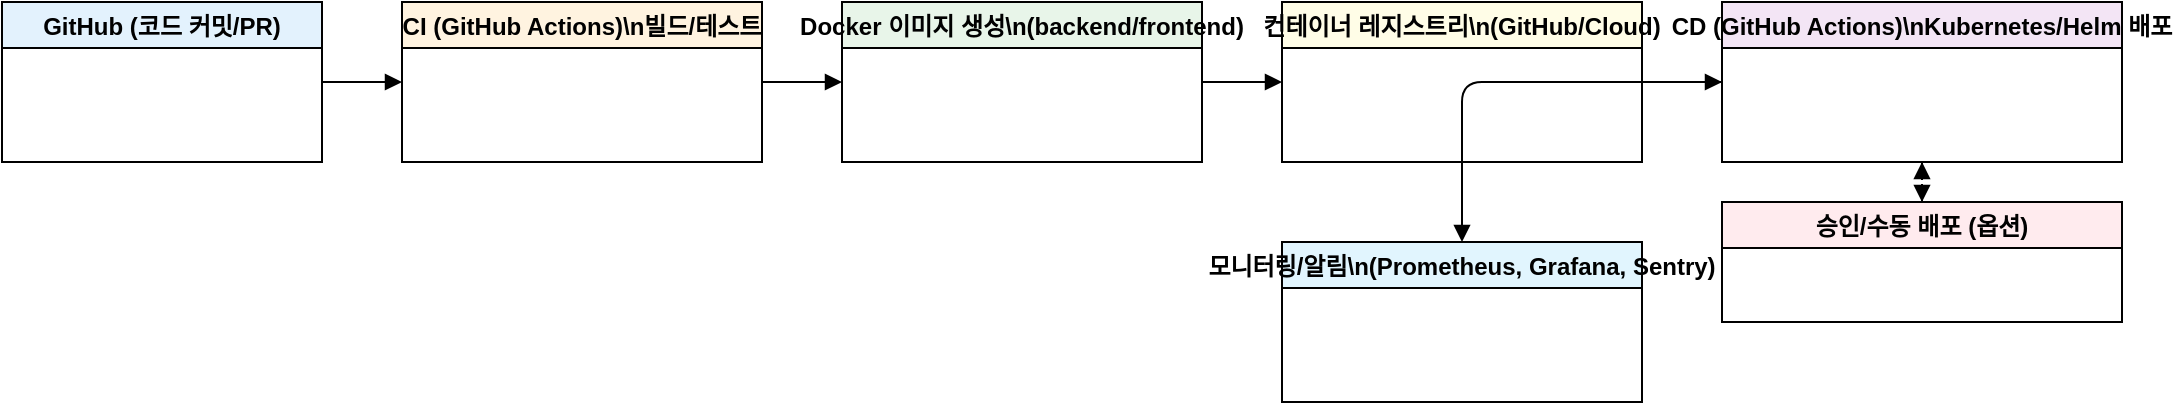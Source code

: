 <mxfile version="27.1.6" pages="2">
  <diagram name="CI/CD Pipeline" id="0">
    <mxGraphModel dx="1236" dy="744" grid="1" gridSize="10" guides="1" tooltips="1" connect="1" arrows="1" fold="1" page="1" pageScale="1" pageWidth="1200" pageHeight="800" math="0" shadow="0">
      <root>
        <mxCell id="0" />
        <mxCell id="1" parent="0" />
        <mxCell id="commit" value="GitHub (코드 커밋/PR)" style="swimlane;fillColor=#E3F2FD;" parent="1" vertex="1">
          <mxGeometry x="60" y="120" width="160" height="80" as="geometry" />
        </mxCell>
        <mxCell id="ci" value="CI (GitHub Actions)\n빌드/테스트" style="swimlane;fillColor=#FFF3E0;" parent="1" vertex="1">
          <mxGeometry x="260" y="120" width="180" height="80" as="geometry" />
        </mxCell>
        <mxCell id="docker" value="Docker 이미지 생성\n(backend/frontend)" style="swimlane;fillColor=#E8F5E9;" parent="1" vertex="1">
          <mxGeometry x="480" y="120" width="180" height="80" as="geometry" />
        </mxCell>
        <mxCell id="registry" value="컨테이너 레지스트리\n(GitHub/Cloud)" style="swimlane;fillColor=#FFFDE7;" parent="1" vertex="1">
          <mxGeometry x="700" y="120" width="180" height="80" as="geometry" />
        </mxCell>
        <mxCell id="cd" value="CD (GitHub Actions)\nKubernetes/Helm 배포" style="swimlane;fillColor=#F3E5F5;" parent="1" vertex="1">
          <mxGeometry x="920" y="120" width="200" height="80" as="geometry" />
        </mxCell>
        <mxCell id="approval" value="승인/수동 배포 (옵션)" style="swimlane;fillColor=#FFEBEE;" parent="1" vertex="1">
          <mxGeometry x="920" y="220" width="200" height="60" as="geometry" />
        </mxCell>
        <mxCell id="monitor" value="모니터링/알림\n(Prometheus, Grafana, Sentry)" style="swimlane;fillColor=#E1F5FE;" parent="1" vertex="1">
          <mxGeometry x="700" y="240" width="180" height="80" as="geometry" />
        </mxCell>
        <mxCell id="e1" style="edgeStyle=orthogonalEdgeStyle;endArrow=block;endFill=1;" parent="1" source="commit" target="ci" edge="1">
          <mxGeometry relative="1" as="geometry" />
        </mxCell>
        <mxCell id="e2" style="edgeStyle=orthogonalEdgeStyle;endArrow=block;endFill=1;" parent="1" source="ci" target="docker" edge="1">
          <mxGeometry relative="1" as="geometry" />
        </mxCell>
        <mxCell id="e3" style="edgeStyle=orthogonalEdgeStyle;endArrow=block;endFill=1;" parent="1" source="docker" target="registry" edge="1">
          <mxGeometry relative="1" as="geometry" />
        </mxCell>
        <mxCell id="e4" style="edgeStyle=orthogonalEdgeStyle;endArrow=block;endFill=1;" parent="1" source="registry" target="cd" edge="1">
          <mxGeometry relative="1" as="geometry" />
        </mxCell>
        <mxCell id="e5" style="edgeStyle=orthogonalEdgeStyle;endArrow=block;endFill=1;" parent="1" source="cd" target="monitor" edge="1">
          <mxGeometry relative="1" as="geometry" />
        </mxCell>
        <mxCell id="e6" style="edgeStyle=orthogonalEdgeStyle;endArrow=block;endFill=1;dashed=1;" parent="1" source="cd" target="approval" edge="1">
          <mxGeometry relative="1" as="geometry" />
        </mxCell>
        <mxCell id="e7" style="edgeStyle=orthogonalEdgeStyle;endArrow=block;endFill=1;dashed=1;" parent="1" source="approval" target="cd" edge="1">
          <mxGeometry relative="1" as="geometry" />
        </mxCell>
      </root>
    </mxGraphModel>
  </diagram>
  <diagram name="CI/CD Pipeline" id="JI3Mng1Sevol9vjHH-LC">
    <mxGraphModel dx="496" dy="593" grid="1" gridSize="10" guides="1" tooltips="1" connect="1" arrows="1" fold="1" page="1" pageScale="1" pageWidth="1200" pageHeight="800" math="0" shadow="0">
      <root>
        <mxCell id="0" />
        <mxCell id="1" parent="0" />
        <mxCell id="commit" value="GitHub (코드 커밋/PR)" style="swimlane;fillColor=#E3F2FD;" parent="1" vertex="1">
          <mxGeometry x="60" y="120" width="160" height="80" as="geometry" />
        </mxCell>
        <mxCell id="ci" value="CI (GitHub Actions)\n빌드/테스트" style="swimlane;fillColor=#FFF3E0;" parent="1" vertex="1">
          <mxGeometry x="260" y="120" width="180" height="80" as="geometry" />
        </mxCell>
        <mxCell id="docker" value="Docker 이미지 생성\n(backend/frontend)" style="swimlane;fillColor=#E8F5E9;" parent="1" vertex="1">
          <mxGeometry x="480" y="120" width="180" height="80" as="geometry" />
        </mxCell>
        <mxCell id="registry" value="컨테이너 레지스트리\n(GitHub/Cloud)" style="swimlane;fillColor=#FFFDE7;" parent="1" vertex="1">
          <mxGeometry x="700" y="120" width="180" height="80" as="geometry" />
        </mxCell>
        <mxCell id="cd" value="CD (GitHub Actions)\nKubernetes/Helm 배포" style="swimlane;fillColor=#F3E5F5;" parent="1" vertex="1">
          <mxGeometry x="920" y="120" width="200" height="80" as="geometry" />
        </mxCell>
        <mxCell id="approval" value="승인/수동 배포 (옵션)" style="swimlane;fillColor=#FFEBEE;" parent="1" vertex="1">
          <mxGeometry x="920" y="220" width="200" height="60" as="geometry" />
        </mxCell>
        <mxCell id="monitor" value="모니터링/알림\n(Prometheus, Grafana, Sentry)" style="swimlane;fillColor=#E1F5FE;" parent="1" vertex="1">
          <mxGeometry x="700" y="240" width="180" height="80" as="geometry" />
        </mxCell>
        <mxCell id="e1" style="edgeStyle=orthogonalEdgeStyle;endArrow=block;endFill=1;" parent="1" source="commit" target="ci" edge="1">
          <mxGeometry relative="1" as="geometry" />
        </mxCell>
        <mxCell id="e2" style="edgeStyle=orthogonalEdgeStyle;endArrow=block;endFill=1;" parent="1" source="ci" target="docker" edge="1">
          <mxGeometry relative="1" as="geometry" />
        </mxCell>
        <mxCell id="e3" style="edgeStyle=orthogonalEdgeStyle;endArrow=block;endFill=1;" parent="1" source="docker" target="registry" edge="1">
          <mxGeometry relative="1" as="geometry" />
        </mxCell>
        <mxCell id="e4" style="edgeStyle=orthogonalEdgeStyle;endArrow=block;endFill=1;" parent="1" source="registry" target="cd" edge="1">
          <mxGeometry relative="1" as="geometry" />
        </mxCell>
        <mxCell id="e5" style="edgeStyle=orthogonalEdgeStyle;endArrow=block;endFill=1;" parent="1" source="cd" target="monitor" edge="1">
          <mxGeometry relative="1" as="geometry" />
        </mxCell>
        <mxCell id="e6" style="edgeStyle=orthogonalEdgeStyle;endArrow=block;endFill=1;dashed=1;" parent="1" source="cd" target="approval" edge="1">
          <mxGeometry relative="1" as="geometry" />
        </mxCell>
        <mxCell id="e7" style="edgeStyle=orthogonalEdgeStyle;endArrow=block;endFill=1;dashed=1;" parent="1" source="approval" target="cd" edge="1">
          <mxGeometry relative="1" as="geometry" />
        </mxCell>
      </root>
    </mxGraphModel>
  </diagram>
</mxfile>
